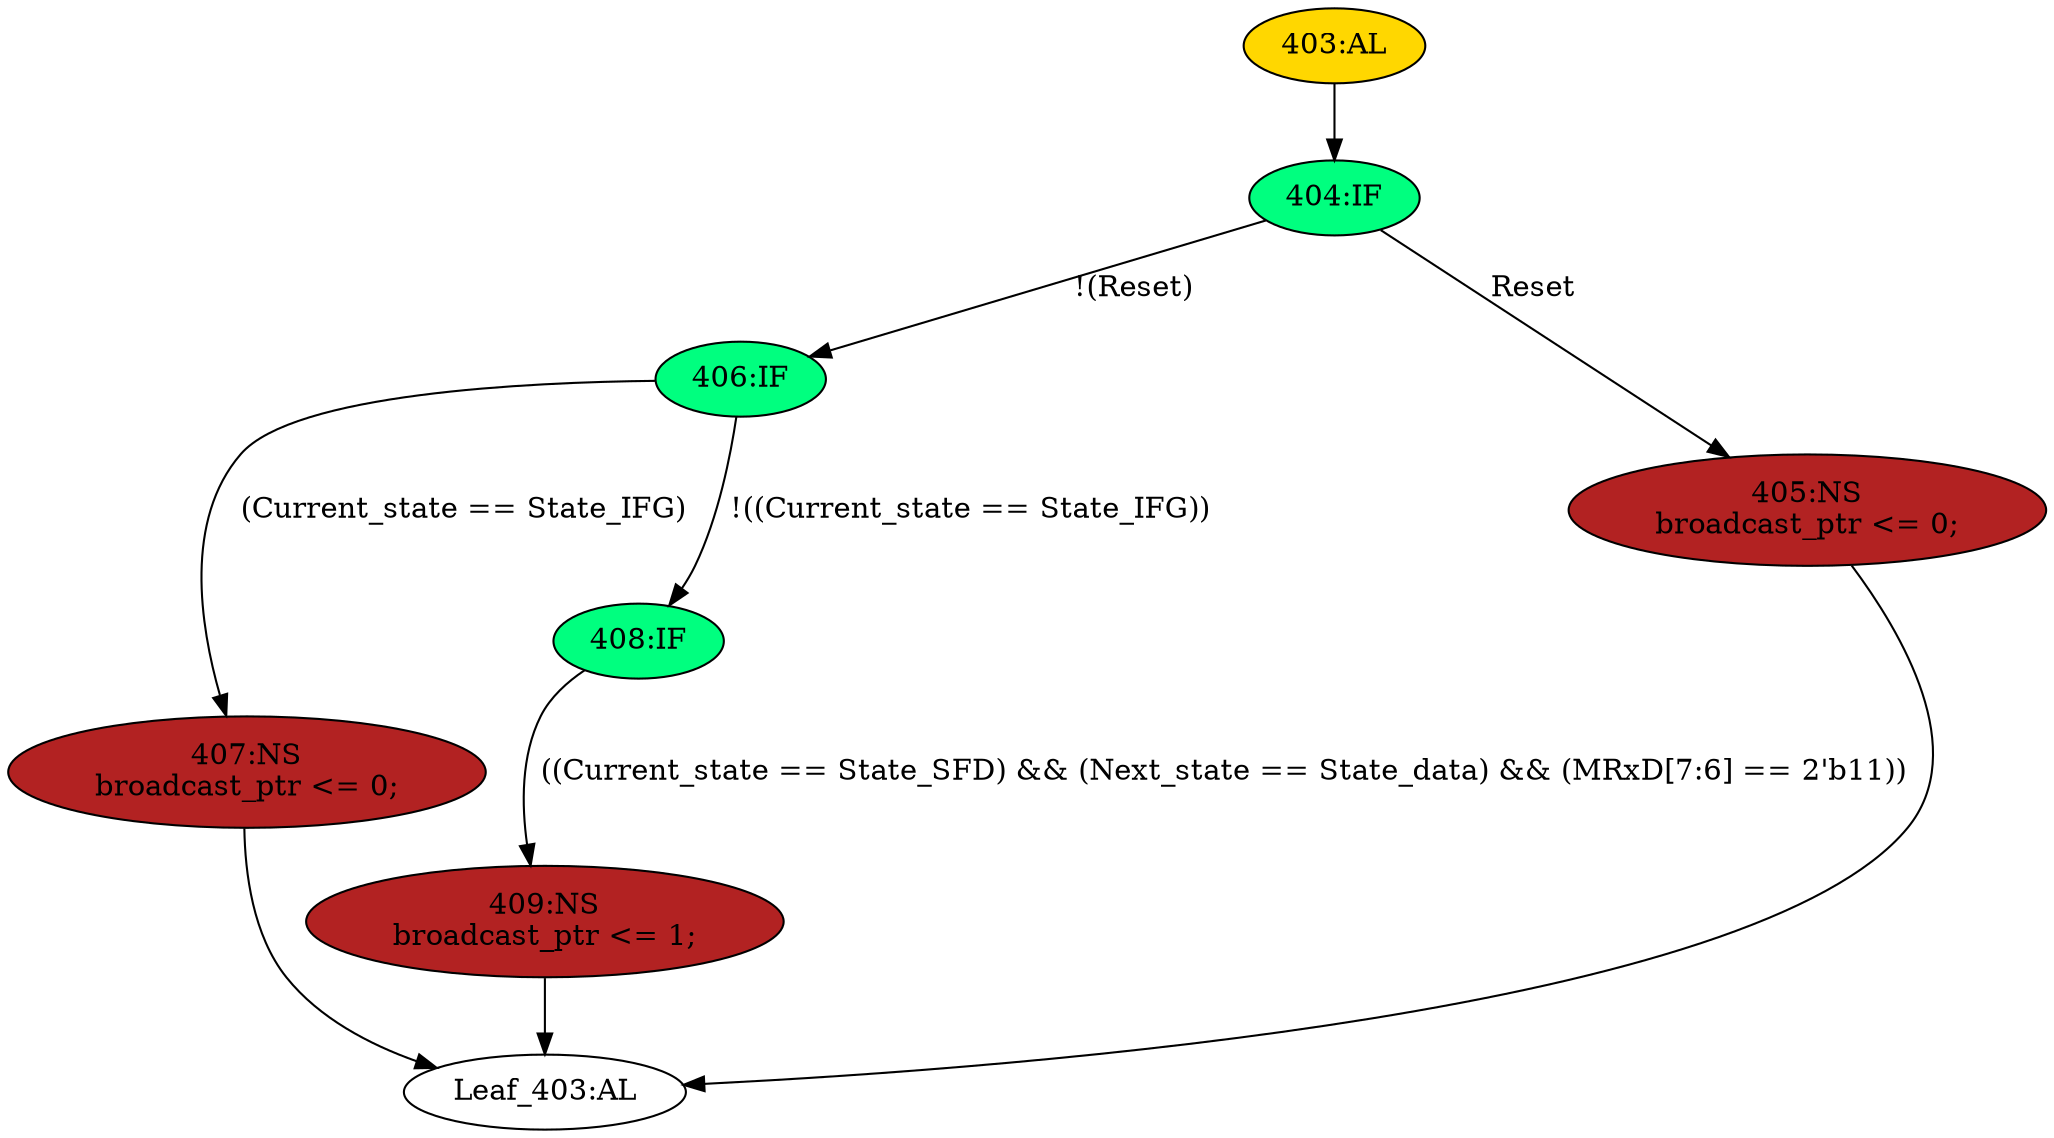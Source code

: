 strict digraph "" {
	node [label="\N"];
	"407:NS"	 [ast="<pyverilog.vparser.ast.NonblockingSubstitution object at 0x7fbb4740ef90>",
		fillcolor=firebrick,
		label="407:NS
broadcast_ptr <= 0;",
		statements="[<pyverilog.vparser.ast.NonblockingSubstitution object at 0x7fbb4740ef90>]",
		style=filled,
		typ=NonblockingSubstitution];
	"Leaf_403:AL"	 [def_var="['broadcast_ptr']",
		label="Leaf_403:AL"];
	"407:NS" -> "Leaf_403:AL"	 [cond="[]",
		lineno=None];
	"404:IF"	 [ast="<pyverilog.vparser.ast.IfStatement object at 0x7fbb47416150>",
		fillcolor=springgreen,
		label="404:IF",
		statements="[]",
		style=filled,
		typ=IfStatement];
	"406:IF"	 [ast="<pyverilog.vparser.ast.IfStatement object at 0x7fbb47416190>",
		fillcolor=springgreen,
		label="406:IF",
		statements="[]",
		style=filled,
		typ=IfStatement];
	"404:IF" -> "406:IF"	 [cond="['Reset']",
		label="!(Reset)",
		lineno=404];
	"405:NS"	 [ast="<pyverilog.vparser.ast.NonblockingSubstitution object at 0x7fbb474167d0>",
		fillcolor=firebrick,
		label="405:NS
broadcast_ptr <= 0;",
		statements="[<pyverilog.vparser.ast.NonblockingSubstitution object at 0x7fbb474167d0>]",
		style=filled,
		typ=NonblockingSubstitution];
	"404:IF" -> "405:NS"	 [cond="['Reset']",
		label=Reset,
		lineno=404];
	"406:IF" -> "407:NS"	 [cond="['Current_state', 'State_IFG']",
		label="(Current_state == State_IFG)",
		lineno=406];
	"408:IF"	 [ast="<pyverilog.vparser.ast.IfStatement object at 0x7fbb474161d0>",
		fillcolor=springgreen,
		label="408:IF",
		statements="[]",
		style=filled,
		typ=IfStatement];
	"406:IF" -> "408:IF"	 [cond="['Current_state', 'State_IFG']",
		label="!((Current_state == State_IFG))",
		lineno=406];
	"409:NS"	 [ast="<pyverilog.vparser.ast.NonblockingSubstitution object at 0x7fbb47416210>",
		fillcolor=firebrick,
		label="409:NS
broadcast_ptr <= 1;",
		statements="[<pyverilog.vparser.ast.NonblockingSubstitution object at 0x7fbb47416210>]",
		style=filled,
		typ=NonblockingSubstitution];
	"408:IF" -> "409:NS"	 [cond="['Current_state', 'State_SFD', 'Next_state', 'State_data', 'MRxD']",
		label="((Current_state == State_SFD) && (Next_state == State_data) && (MRxD[7:6] == 2'b11))",
		lineno=408];
	"405:NS" -> "Leaf_403:AL"	 [cond="[]",
		lineno=None];
	"409:NS" -> "Leaf_403:AL"	 [cond="[]",
		lineno=None];
	"403:AL"	 [ast="<pyverilog.vparser.ast.Always object at 0x7fbb47416990>",
		clk_sens=True,
		fillcolor=gold,
		label="403:AL",
		sens="['Clk', 'Reset']",
		statements="[]",
		style=filled,
		typ=Always,
		use_var="['Reset', 'Current_state', 'State_data', 'MRxD', 'State_IFG', 'State_SFD', 'Next_state']"];
	"403:AL" -> "404:IF"	 [cond="[]",
		lineno=None];
}
